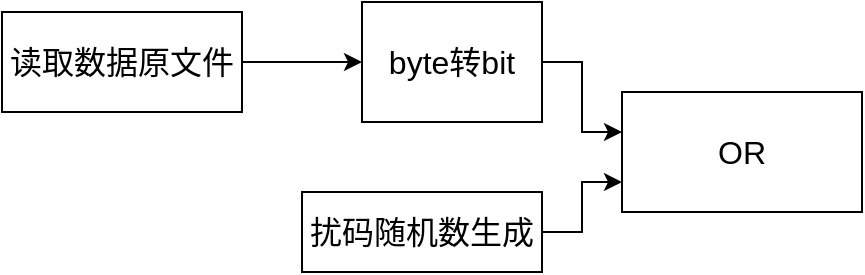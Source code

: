 <mxfile version="20.0.4" type="github">
  <diagram id="kgpKYQtTHZ0yAKxKKP6v" name="Page-1">
    <mxGraphModel dx="766" dy="768" grid="1" gridSize="10" guides="1" tooltips="1" connect="1" arrows="1" fold="1" page="1" pageScale="1" pageWidth="850" pageHeight="1100" math="0" shadow="0">
      <root>
        <mxCell id="0" />
        <mxCell id="1" parent="0" />
        <mxCell id="7N6IcEsjIvs4KK888vS6-4" value="" style="edgeStyle=orthogonalEdgeStyle;rounded=0;orthogonalLoop=1;jettySize=auto;html=1;fontSize=16;" edge="1" parent="1" source="7N6IcEsjIvs4KK888vS6-1" target="7N6IcEsjIvs4KK888vS6-3">
          <mxGeometry relative="1" as="geometry" />
        </mxCell>
        <mxCell id="7N6IcEsjIvs4KK888vS6-1" value="读取数据原文件" style="rounded=0;whiteSpace=wrap;html=1;fontSize=16;" vertex="1" parent="1">
          <mxGeometry x="100" y="90" width="120" height="50" as="geometry" />
        </mxCell>
        <mxCell id="7N6IcEsjIvs4KK888vS6-7" style="edgeStyle=orthogonalEdgeStyle;rounded=0;orthogonalLoop=1;jettySize=auto;html=1;exitX=1;exitY=0.5;exitDx=0;exitDy=0;fontSize=16;" edge="1" parent="1" source="7N6IcEsjIvs4KK888vS6-3" target="7N6IcEsjIvs4KK888vS6-6">
          <mxGeometry relative="1" as="geometry">
            <Array as="points">
              <mxPoint x="390" y="115" />
              <mxPoint x="390" y="150" />
            </Array>
          </mxGeometry>
        </mxCell>
        <mxCell id="7N6IcEsjIvs4KK888vS6-3" value="byte转bit" style="rounded=0;whiteSpace=wrap;html=1;fontSize=16;" vertex="1" parent="1">
          <mxGeometry x="280" y="85" width="90" height="60" as="geometry" />
        </mxCell>
        <mxCell id="7N6IcEsjIvs4KK888vS6-8" style="edgeStyle=orthogonalEdgeStyle;rounded=0;orthogonalLoop=1;jettySize=auto;html=1;exitX=1;exitY=0.5;exitDx=0;exitDy=0;entryX=0;entryY=0.75;entryDx=0;entryDy=0;fontSize=16;" edge="1" parent="1" source="7N6IcEsjIvs4KK888vS6-5" target="7N6IcEsjIvs4KK888vS6-6">
          <mxGeometry relative="1" as="geometry" />
        </mxCell>
        <mxCell id="7N6IcEsjIvs4KK888vS6-5" value="扰码随机数生成" style="rounded=0;whiteSpace=wrap;html=1;fontSize=16;" vertex="1" parent="1">
          <mxGeometry x="250" y="180" width="120" height="40" as="geometry" />
        </mxCell>
        <mxCell id="7N6IcEsjIvs4KK888vS6-6" value="OR" style="rounded=0;whiteSpace=wrap;html=1;fontSize=16;" vertex="1" parent="1">
          <mxGeometry x="410" y="130" width="120" height="60" as="geometry" />
        </mxCell>
      </root>
    </mxGraphModel>
  </diagram>
</mxfile>
